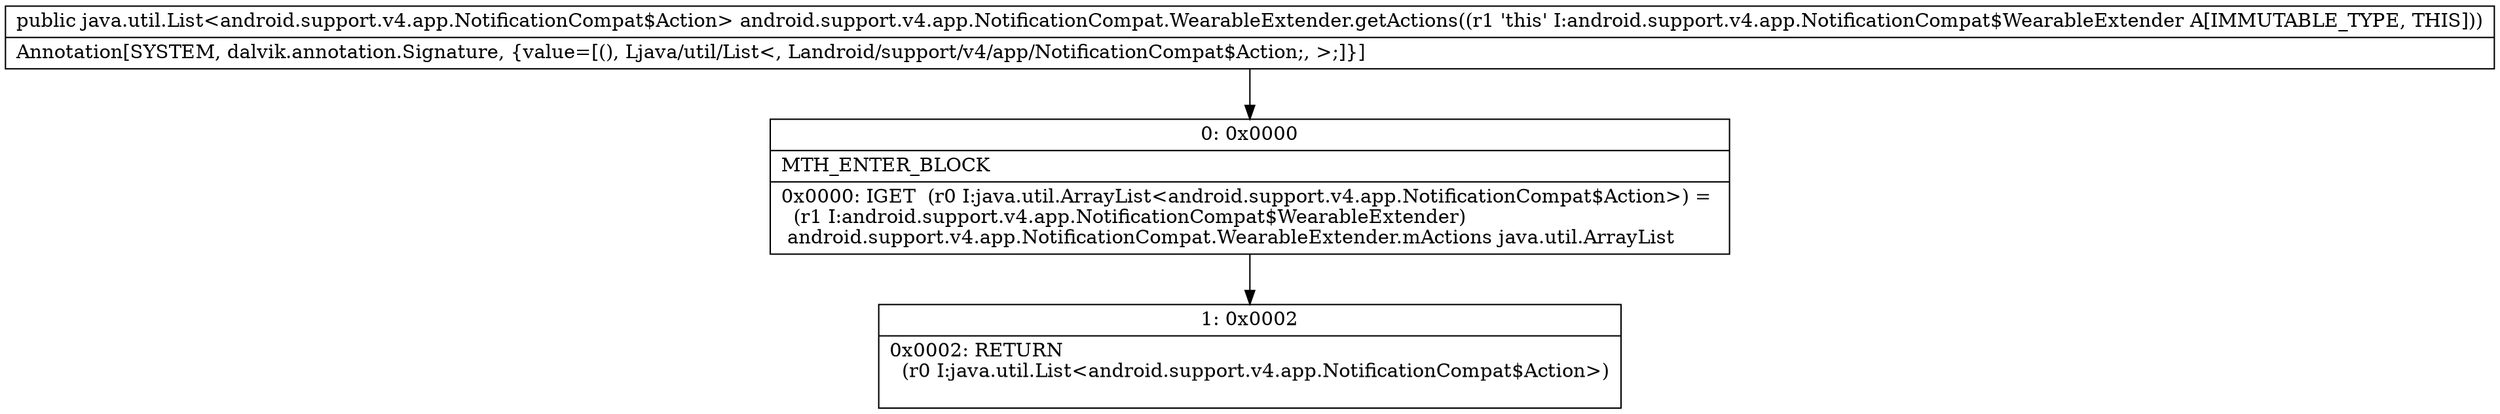 digraph "CFG forandroid.support.v4.app.NotificationCompat.WearableExtender.getActions()Ljava\/util\/List;" {
Node_0 [shape=record,label="{0\:\ 0x0000|MTH_ENTER_BLOCK\l|0x0000: IGET  (r0 I:java.util.ArrayList\<android.support.v4.app.NotificationCompat$Action\>) = \l  (r1 I:android.support.v4.app.NotificationCompat$WearableExtender)\l android.support.v4.app.NotificationCompat.WearableExtender.mActions java.util.ArrayList \l}"];
Node_1 [shape=record,label="{1\:\ 0x0002|0x0002: RETURN  \l  (r0 I:java.util.List\<android.support.v4.app.NotificationCompat$Action\>)\l \l}"];
MethodNode[shape=record,label="{public java.util.List\<android.support.v4.app.NotificationCompat$Action\> android.support.v4.app.NotificationCompat.WearableExtender.getActions((r1 'this' I:android.support.v4.app.NotificationCompat$WearableExtender A[IMMUTABLE_TYPE, THIS]))  | Annotation[SYSTEM, dalvik.annotation.Signature, \{value=[(), Ljava\/util\/List\<, Landroid\/support\/v4\/app\/NotificationCompat$Action;, \>;]\}]\l}"];
MethodNode -> Node_0;
Node_0 -> Node_1;
}

